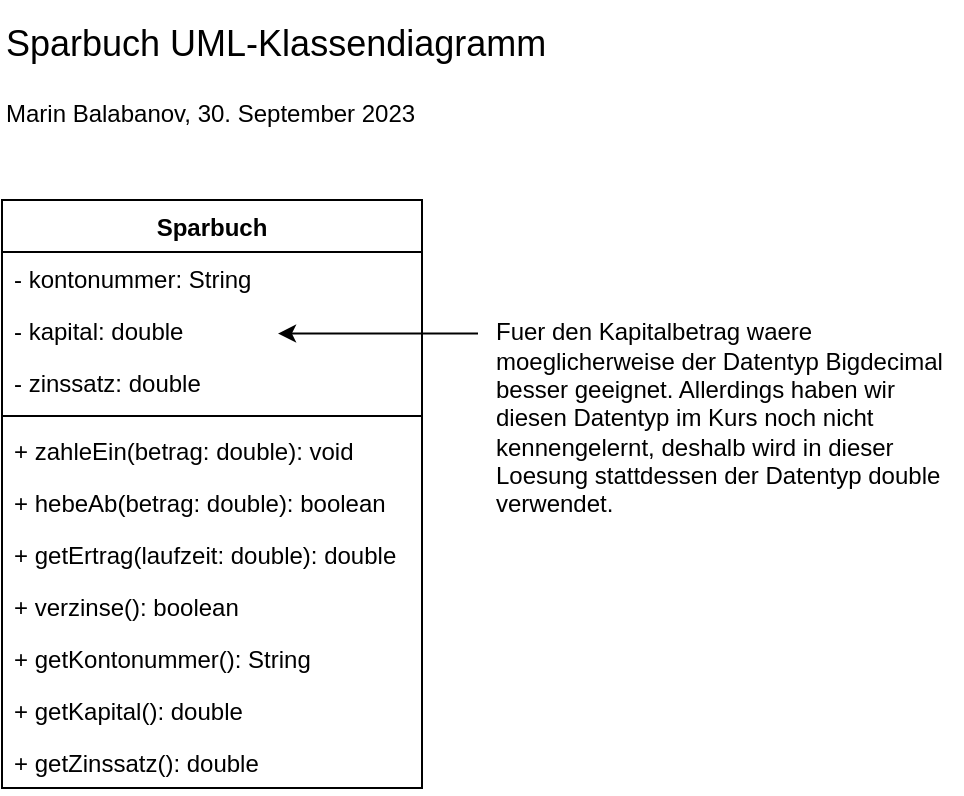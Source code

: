 <mxfile>
    <diagram id="jYeaReA2XrDn4NJq-qGS" name="Page-1">
        <mxGraphModel dx="685" dy="546" grid="1" gridSize="10" guides="1" tooltips="1" connect="1" arrows="1" fold="1" page="1" pageScale="1" pageWidth="850" pageHeight="1100" math="0" shadow="0">
            <root>
                <mxCell id="0"/>
                <mxCell id="1" parent="0"/>
                <mxCell id="2" value="Sparbuch" style="swimlane;fontStyle=1;align=center;verticalAlign=top;childLayout=stackLayout;horizontal=1;startSize=26;horizontalStack=0;resizeParent=1;resizeParentMax=0;resizeLast=0;collapsible=1;marginBottom=0;" parent="1" vertex="1">
                    <mxGeometry x="80" y="120" width="210" height="294" as="geometry"/>
                </mxCell>
                <mxCell id="3" value="- kontonummer: String" style="text;strokeColor=none;fillColor=none;align=left;verticalAlign=top;spacingLeft=4;spacingRight=4;overflow=hidden;rotatable=0;points=[[0,0.5],[1,0.5]];portConstraint=eastwest;" parent="2" vertex="1">
                    <mxGeometry y="26" width="210" height="26" as="geometry"/>
                </mxCell>
                <mxCell id="6" value="- kapital: double" style="text;strokeColor=none;fillColor=none;align=left;verticalAlign=top;spacingLeft=4;spacingRight=4;overflow=hidden;rotatable=0;points=[[0,0.5],[1,0.5]];portConstraint=eastwest;" parent="2" vertex="1">
                    <mxGeometry y="52" width="210" height="26" as="geometry"/>
                </mxCell>
                <mxCell id="7" value="- zinssatz: double" style="text;strokeColor=none;fillColor=none;align=left;verticalAlign=top;spacingLeft=4;spacingRight=4;overflow=hidden;rotatable=0;points=[[0,0.5],[1,0.5]];portConstraint=eastwest;" parent="2" vertex="1">
                    <mxGeometry y="78" width="210" height="26" as="geometry"/>
                </mxCell>
                <mxCell id="4" value="" style="line;strokeWidth=1;fillColor=none;align=left;verticalAlign=middle;spacingTop=-1;spacingLeft=3;spacingRight=3;rotatable=0;labelPosition=right;points=[];portConstraint=eastwest;strokeColor=inherit;" parent="2" vertex="1">
                    <mxGeometry y="104" width="210" height="8" as="geometry"/>
                </mxCell>
                <mxCell id="5" value="+ zahleEin(betrag: double): void" style="text;strokeColor=none;fillColor=none;align=left;verticalAlign=top;spacingLeft=4;spacingRight=4;overflow=hidden;rotatable=0;points=[[0,0.5],[1,0.5]];portConstraint=eastwest;" parent="2" vertex="1">
                    <mxGeometry y="112" width="210" height="26" as="geometry"/>
                </mxCell>
                <mxCell id="10" value="+ hebeAb(betrag: double): boolean" style="text;strokeColor=none;fillColor=none;align=left;verticalAlign=top;spacingLeft=4;spacingRight=4;overflow=hidden;rotatable=0;points=[[0,0.5],[1,0.5]];portConstraint=eastwest;" parent="2" vertex="1">
                    <mxGeometry y="138" width="210" height="26" as="geometry"/>
                </mxCell>
                <mxCell id="11" value="+ getErtrag(laufzeit: double): double&#10; " style="text;strokeColor=none;fillColor=none;align=left;verticalAlign=top;spacingLeft=4;spacingRight=4;overflow=hidden;rotatable=0;points=[[0,0.5],[1,0.5]];portConstraint=eastwest;" parent="2" vertex="1">
                    <mxGeometry y="164" width="210" height="26" as="geometry"/>
                </mxCell>
                <mxCell id="12" value="+ verzinse(): boolean" style="text;strokeColor=none;fillColor=none;align=left;verticalAlign=top;spacingLeft=4;spacingRight=4;overflow=hidden;rotatable=0;points=[[0,0.5],[1,0.5]];portConstraint=eastwest;" parent="2" vertex="1">
                    <mxGeometry y="190" width="210" height="26" as="geometry"/>
                </mxCell>
                <mxCell id="13" value="+ getKontonummer(): String " style="text;strokeColor=none;fillColor=none;align=left;verticalAlign=top;spacingLeft=4;spacingRight=4;overflow=hidden;rotatable=0;points=[[0,0.5],[1,0.5]];portConstraint=eastwest;" parent="2" vertex="1">
                    <mxGeometry y="216" width="210" height="26" as="geometry"/>
                </mxCell>
                <mxCell id="14" value="+ getKapital(): double " style="text;strokeColor=none;fillColor=none;align=left;verticalAlign=top;spacingLeft=4;spacingRight=4;overflow=hidden;rotatable=0;points=[[0,0.5],[1,0.5]];portConstraint=eastwest;" parent="2" vertex="1">
                    <mxGeometry y="242" width="210" height="26" as="geometry"/>
                </mxCell>
                <mxCell id="15" value="+ getZinssatz(): double " style="text;strokeColor=none;fillColor=none;align=left;verticalAlign=top;spacingLeft=4;spacingRight=4;overflow=hidden;rotatable=0;points=[[0,0.5],[1,0.5]];portConstraint=eastwest;" parent="2" vertex="1">
                    <mxGeometry y="268" width="210" height="26" as="geometry"/>
                </mxCell>
                <mxCell id="8" value="Fuer den Kapitalbetrag waere moeglicherweise der Datentyp Bigdecimal besser geeignet. Allerdings haben wir diesen Datentyp im Kurs noch nicht kennengelernt, deshalb wird in dieser Loesung stattdessen der Datentyp double verwendet." style="text;html=1;strokeColor=none;fillColor=none;align=left;verticalAlign=middle;whiteSpace=wrap;rounded=0;" parent="1" vertex="1">
                    <mxGeometry x="325" y="172" width="235" height="114" as="geometry"/>
                </mxCell>
                <mxCell id="16" value="Sparbuch UML-Klassendiagramm" style="text;html=1;strokeColor=none;fillColor=none;align=left;verticalAlign=middle;whiteSpace=wrap;rounded=0;fontSize=18;" parent="1" vertex="1">
                    <mxGeometry x="80" y="20" width="310" height="44" as="geometry"/>
                </mxCell>
                <mxCell id="17" value="Marin Balabanov, 30. September 2023" style="text;html=1;strokeColor=none;fillColor=none;align=left;verticalAlign=middle;whiteSpace=wrap;rounded=0;" parent="1" vertex="1">
                    <mxGeometry x="80" y="60" width="290" height="34" as="geometry"/>
                </mxCell>
                <mxCell id="18" style="edgeStyle=none;html=1;" parent="1" edge="1">
                    <mxGeometry relative="1" as="geometry">
                        <mxPoint x="318" y="186.78" as="sourcePoint"/>
                        <mxPoint x="218" y="186.78" as="targetPoint"/>
                    </mxGeometry>
                </mxCell>
            </root>
        </mxGraphModel>
    </diagram>
</mxfile>